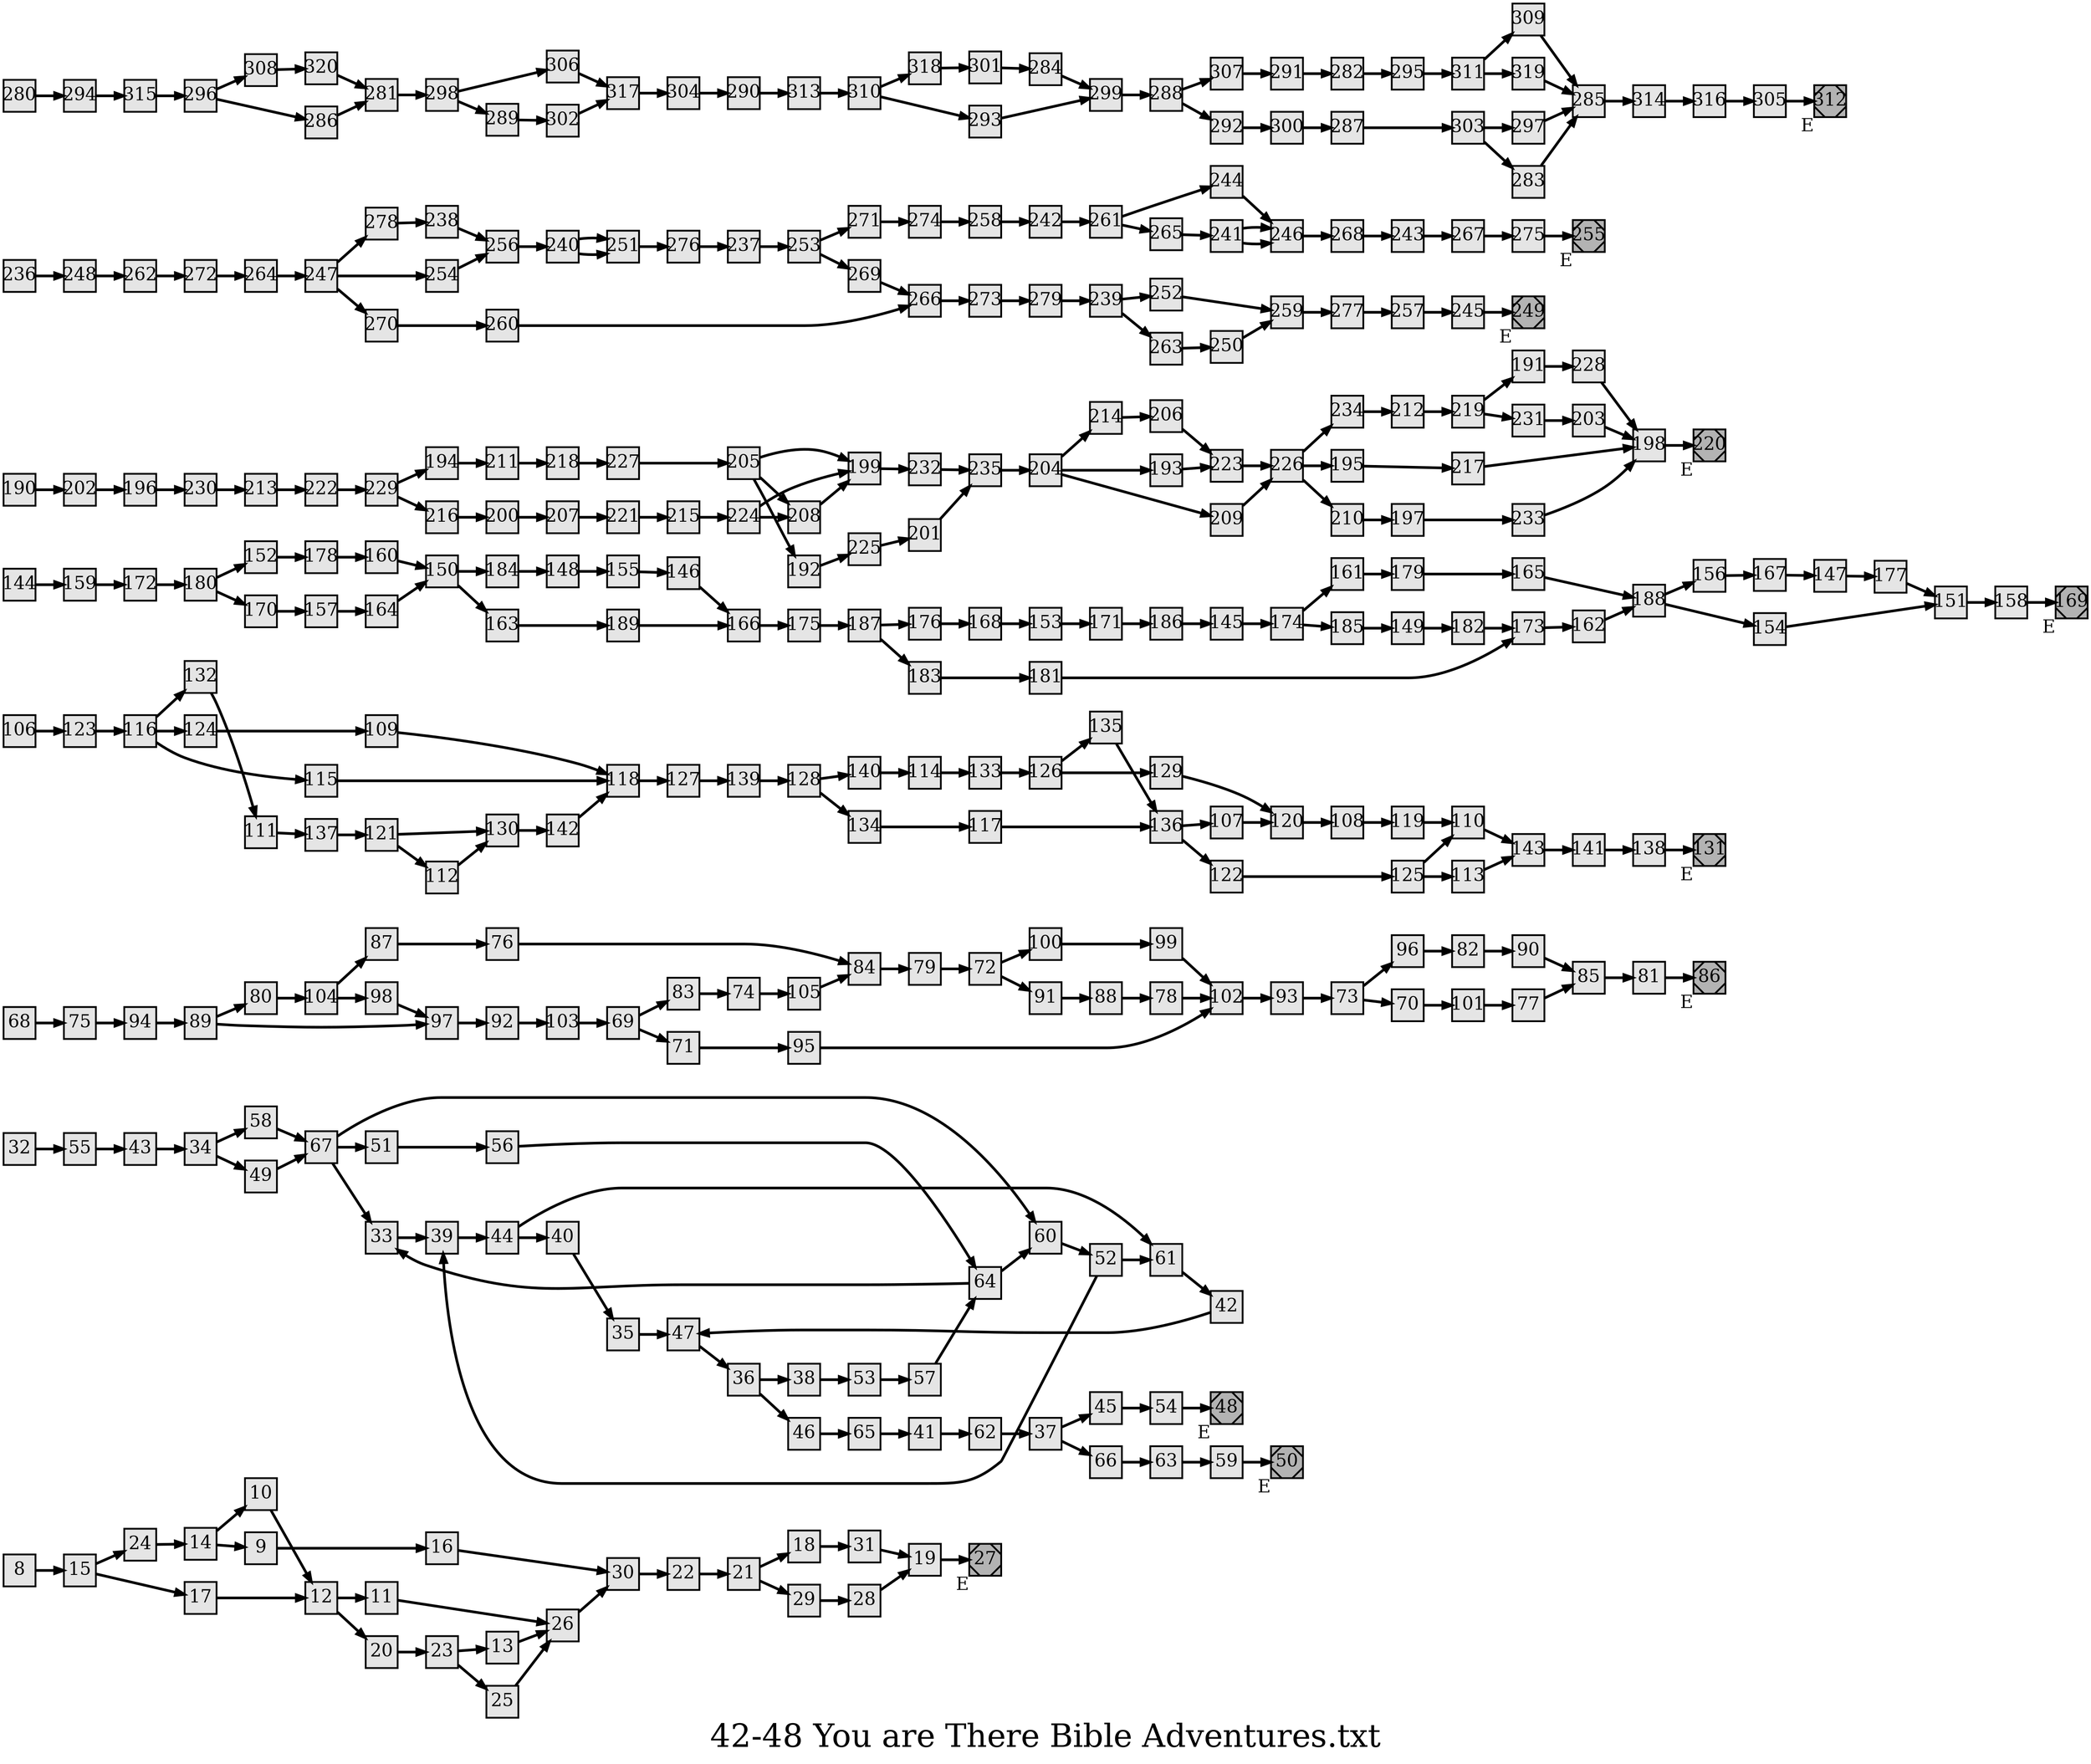 digraph g{
  graph [ label="42-48 You are There Bible Adventures.txt" rankdir=LR, ordering=out, fontsize=36, nodesep="0.35", ranksep="0.45"];
  node  [shape=rect, penwidth=2, fontsize=20, style=filled, fillcolor=grey90, margin="0,0", labelfloat=true, regular=true, fixedsize=true];
  edge  [labelfloat=true, penwidth=3, fontsize=12];

  8 -> 15;
  9 -> 16;
  10 -> 12;
  11 -> 26;
  12 -> 11;
  12 -> 20;
  13 -> 26;
  14 -> 10;
  14 -> 9;
  15 -> 24;
  15 -> 17;
  16 -> 30;
  17 -> 12;
  18 -> 31;
  19 -> 27;
  20 -> 23;
  21 -> 18;
  21 -> 29;
  22 -> 21;
  23 -> 13;
  23 -> 25;
  24 -> 14;
  25 -> 26;
  26 -> 30;
  27	[ xlabel="E", shape=Msquare, fontsize=20, fillcolor=grey70 ];
  28 -> 19;
  29 -> 28;
  30 -> 22;
  31 -> 19;

  32 -> 55;
  33 -> 39;
  34 -> 58;
  34 -> 49;
  35 -> 47;
  36 -> 38;
  36 -> 46;
  37 -> 45;
  37 -> 66;
  38 -> 53;
  39 -> 44;
  40 -> 35;
  41 -> 62;
  42 -> 47;
  43 -> 34;
  44 -> 61;
  44 -> 40;
  45 -> 54;
  46 -> 65;
  47 -> 36;
  48	[ xlabel="E", shape=Msquare, fontsize=20, fillcolor=grey70 ];
  49 -> 67;
  50	[ xlabel="E", shape=Msquare, fontsize=20, fillcolor=grey70 ];
  51 -> 56;
  52 -> 39;
  52 -> 61;
  53 -> 57;
  54 -> 48;
  55 -> 43;
  56 -> 64;
  57 -> 64;
  58 -> 67;
  59 -> 50;
  60 -> 52;
  61 -> 42;
  62 -> 37;
  63 -> 59;
  64 -> 60;
  64 -> 33;
  65 -> 41;
  66 -> 63;
  67 -> 60;
  67 -> 51;
  67 -> 33;

  68 -> 75;
  69 -> 83;
  69 -> 71;
  70 -> 101;
  71 -> 95;
  72 -> 100;
  72 -> 91;
  73 -> 96;
  73 -> 70;
  74 -> 105;
  75 -> 94;
  76 -> 84;
  77 -> 85;
  78 -> 102;
  79 -> 72;
  80 -> 104;
  81 -> 86;
  82 -> 90;
  83 -> 74;
  84 -> 79;
  85 -> 81;
  86	[ xlabel="E", shape=Msquare, fontsize=20, fillcolor=grey70 ];
  87 -> 76;
  88 -> 78;
  89 -> 80;
  89 -> 97;
  90 -> 85;
  91 -> 88;
  92 -> 103;
  93 -> 73;
  94 -> 89;
  95 -> 102;
  96 -> 82;
  97 -> 92;
  98 -> 97;
  99 -> 102;
  100 -> 99;
  101 -> 77;
  102 -> 93;
  103 -> 69;
  104 -> 87;
  104 -> 98;
  105 -> 84;

  106 -> 123;
  107 -> 120;
  108 -> 119;
  109 -> 118;
  110 -> 143;
  111 -> 137;
  112 -> 130;
  113 -> 143;
  114 -> 133;
  115 -> 118;
  116 -> 132;
  116 -> 124;
  116 -> 115;
  117 -> 136;
  118 -> 127;
  119 -> 110;
  120 -> 108;
  121 -> 130;
  121 -> 112;
  122 -> 125;
  123 -> 116;
  124 -> 109;
  125 -> 110;
  125 -> 113;
  126 -> 135;
  126 -> 129;
  127 -> 139;
  128 -> 140;
  128 -> 134;
  129 -> 120;
  130 -> 142;
  131	[ xlabel="E", shape=Msquare, fontsize=20, fillcolor=grey70 ];
  132 -> 111;
  133 -> 126;
  134 -> 117;
  135 -> 136;
  136 -> 107;
  136 -> 122;
  137 -> 121;
  138 -> 131;
  139 -> 128;
  140 -> 114;
  141 -> 138;
  142 -> 118;
  143 -> 141;

  144 -> 159;
  145 -> 174;
  146 -> 166;
  147 -> 177;
  148 -> 155;
  149 -> 182;
  150 -> 184;
  150 -> 163;
  151 -> 158;
  152 -> 178;
  153 -> 171;
  154 -> 151;
  155 -> 146;
  156 -> 167;
  157 -> 164;
  158 -> 169;
  159 -> 172;
  160 -> 150;
  161 -> 179;
  162 -> 188;
  163 -> 189;
  164 -> 150;
  165 -> 188;
  166 -> 175;
  167 -> 147;
  168 -> 153;
  169	[ xlabel="E", shape=Msquare, fontsize=20, fillcolor=grey70 ];
  170 -> 157;
  171 -> 186;
  172 -> 180;
  173 -> 162;
  174 -> 161;
  174 -> 185;
  175 -> 187;
  176 -> 168;
  177 -> 151;
  178 -> 160;
  179 -> 165;
  180 -> 152;
  180 -> 170;
  181 -> 173;
  182 -> 173;
  183 -> 181;
  184 -> 148;
  185 -> 149;
  186 -> 145;
  187 -> 176;
  187 -> 183;
  188 -> 156;
  188 -> 154;
  189 -> 166;

  190 -> 202;
  191 -> 228;
  192 -> 225;
  193 -> 223;
  194 -> 211;
  195 -> 217;
  196 -> 230;
  197 -> 233;
  198 -> 220;
  199 -> 232;
  200 -> 207;
  201 -> 235;
  202 -> 196;
  203 -> 198;
  204 -> 214;
  204 -> 193;
  204 -> 209;
  205 -> 199;
  205 -> 208;
  205 -> 192;
  206 -> 223;
  207 -> 221;
  208 -> 199;
  209 -> 226;
  210 -> 197;
  211 -> 218;
  212 -> 219;
  213 -> 222;
  214 -> 206;
  215 -> 224;
  216 -> 200;
  217 -> 198;
  218 -> 227;
  219 -> 191;
  219 -> 231;
  220	[ xlabel="E", shape=Msquare, fontsize=20, fillcolor=grey70 ];
  221 -> 215;
  222 -> 229;
  223 -> 226;
  224 -> 199;
  224 -> 208;
  225 -> 201;
  226 -> 234;
  226 -> 195;
  226 -> 210;
  227 -> 205;
  228 -> 198;
  229 -> 194;
  229 -> 216;
  230 -> 213;
  231 -> 203;
  232 -> 235;
  233 -> 198;
  234 -> 212;
  235 -> 204;

  236 -> 248;
  237 -> 253;
  238 -> 256;
  239 -> 252;
  239 -> 263;
  240 -> 251;
  241 -> 246;
  240 -> 251;
  241 -> 246;
  242 -> 261;
  243 -> 267;
  244 -> 246;
  245 -> 249;
  246 -> 268;
  247 -> 278;
  247 -> 254;
  247 -> 270;
  248 -> 262;
  249	[ xlabel="E", shape=Msquare, fontsize=20, fillcolor=grey70 ];
  250 -> 259;
  251 -> 276;
  252 -> 259;
  253 -> 271;
  253 -> 269;
  254 -> 256;
  255	[ xlabel="E", shape=Msquare, fontsize=20, fillcolor=grey70 ];
  256 -> 240;
  257 -> 245;
  258 -> 242;
  259 -> 277;
  260 -> 266;
  261 -> 244;
  261 -> 265;
  262 -> 272;
  263 -> 250;
  264 -> 247;
  265 -> 241;
  266 -> 273;
  267 -> 275;
  268 -> 243;
  269 -> 266;
  270 -> 260;
  271 -> 274;
  272 -> 264;
  273 -> 279;
  274 -> 258;
  275 -> 255;
  276 -> 237;
  277 -> 257;
  278 -> 238;
  279 -> 239;

  280 -> 294;
  281 -> 298;
  282 -> 295;
  283 -> 285;
  284 -> 299;
  285 -> 314;
  286 -> 281;
  287 -> 303;
  288 -> 307;
  288 -> 292;
  289 -> 302;
  290 -> 313;
  291 -> 282;
  292 -> 300;
  293 -> 299;
  294 -> 315;
  295 -> 311;
  296 -> 308;
  296 -> 286;
  297 -> 285;
  298 -> 306;
  298 -> 289;
  299 -> 288;
  300 -> 287;
  301 -> 284;
  302 -> 317;
  303 -> 297;
  303 -> 283;
  304 -> 290;
  305 -> 312;
  306 -> 317;
  307 -> 291;
  308 -> 320;
  309 -> 285;
  310 -> 318;
  310 -> 293;
  311 -> 309;
  311 -> 319;
  312	[ xlabel="E", shape=Msquare, fontsize=20, fillcolor=grey70 ];
  313 -> 310;
  314 -> 316;
  315 -> 296;
  316 -> 305;
  317 -> 304;
  318 -> 301;
  319 -> 285;
  320 -> 281;
}

